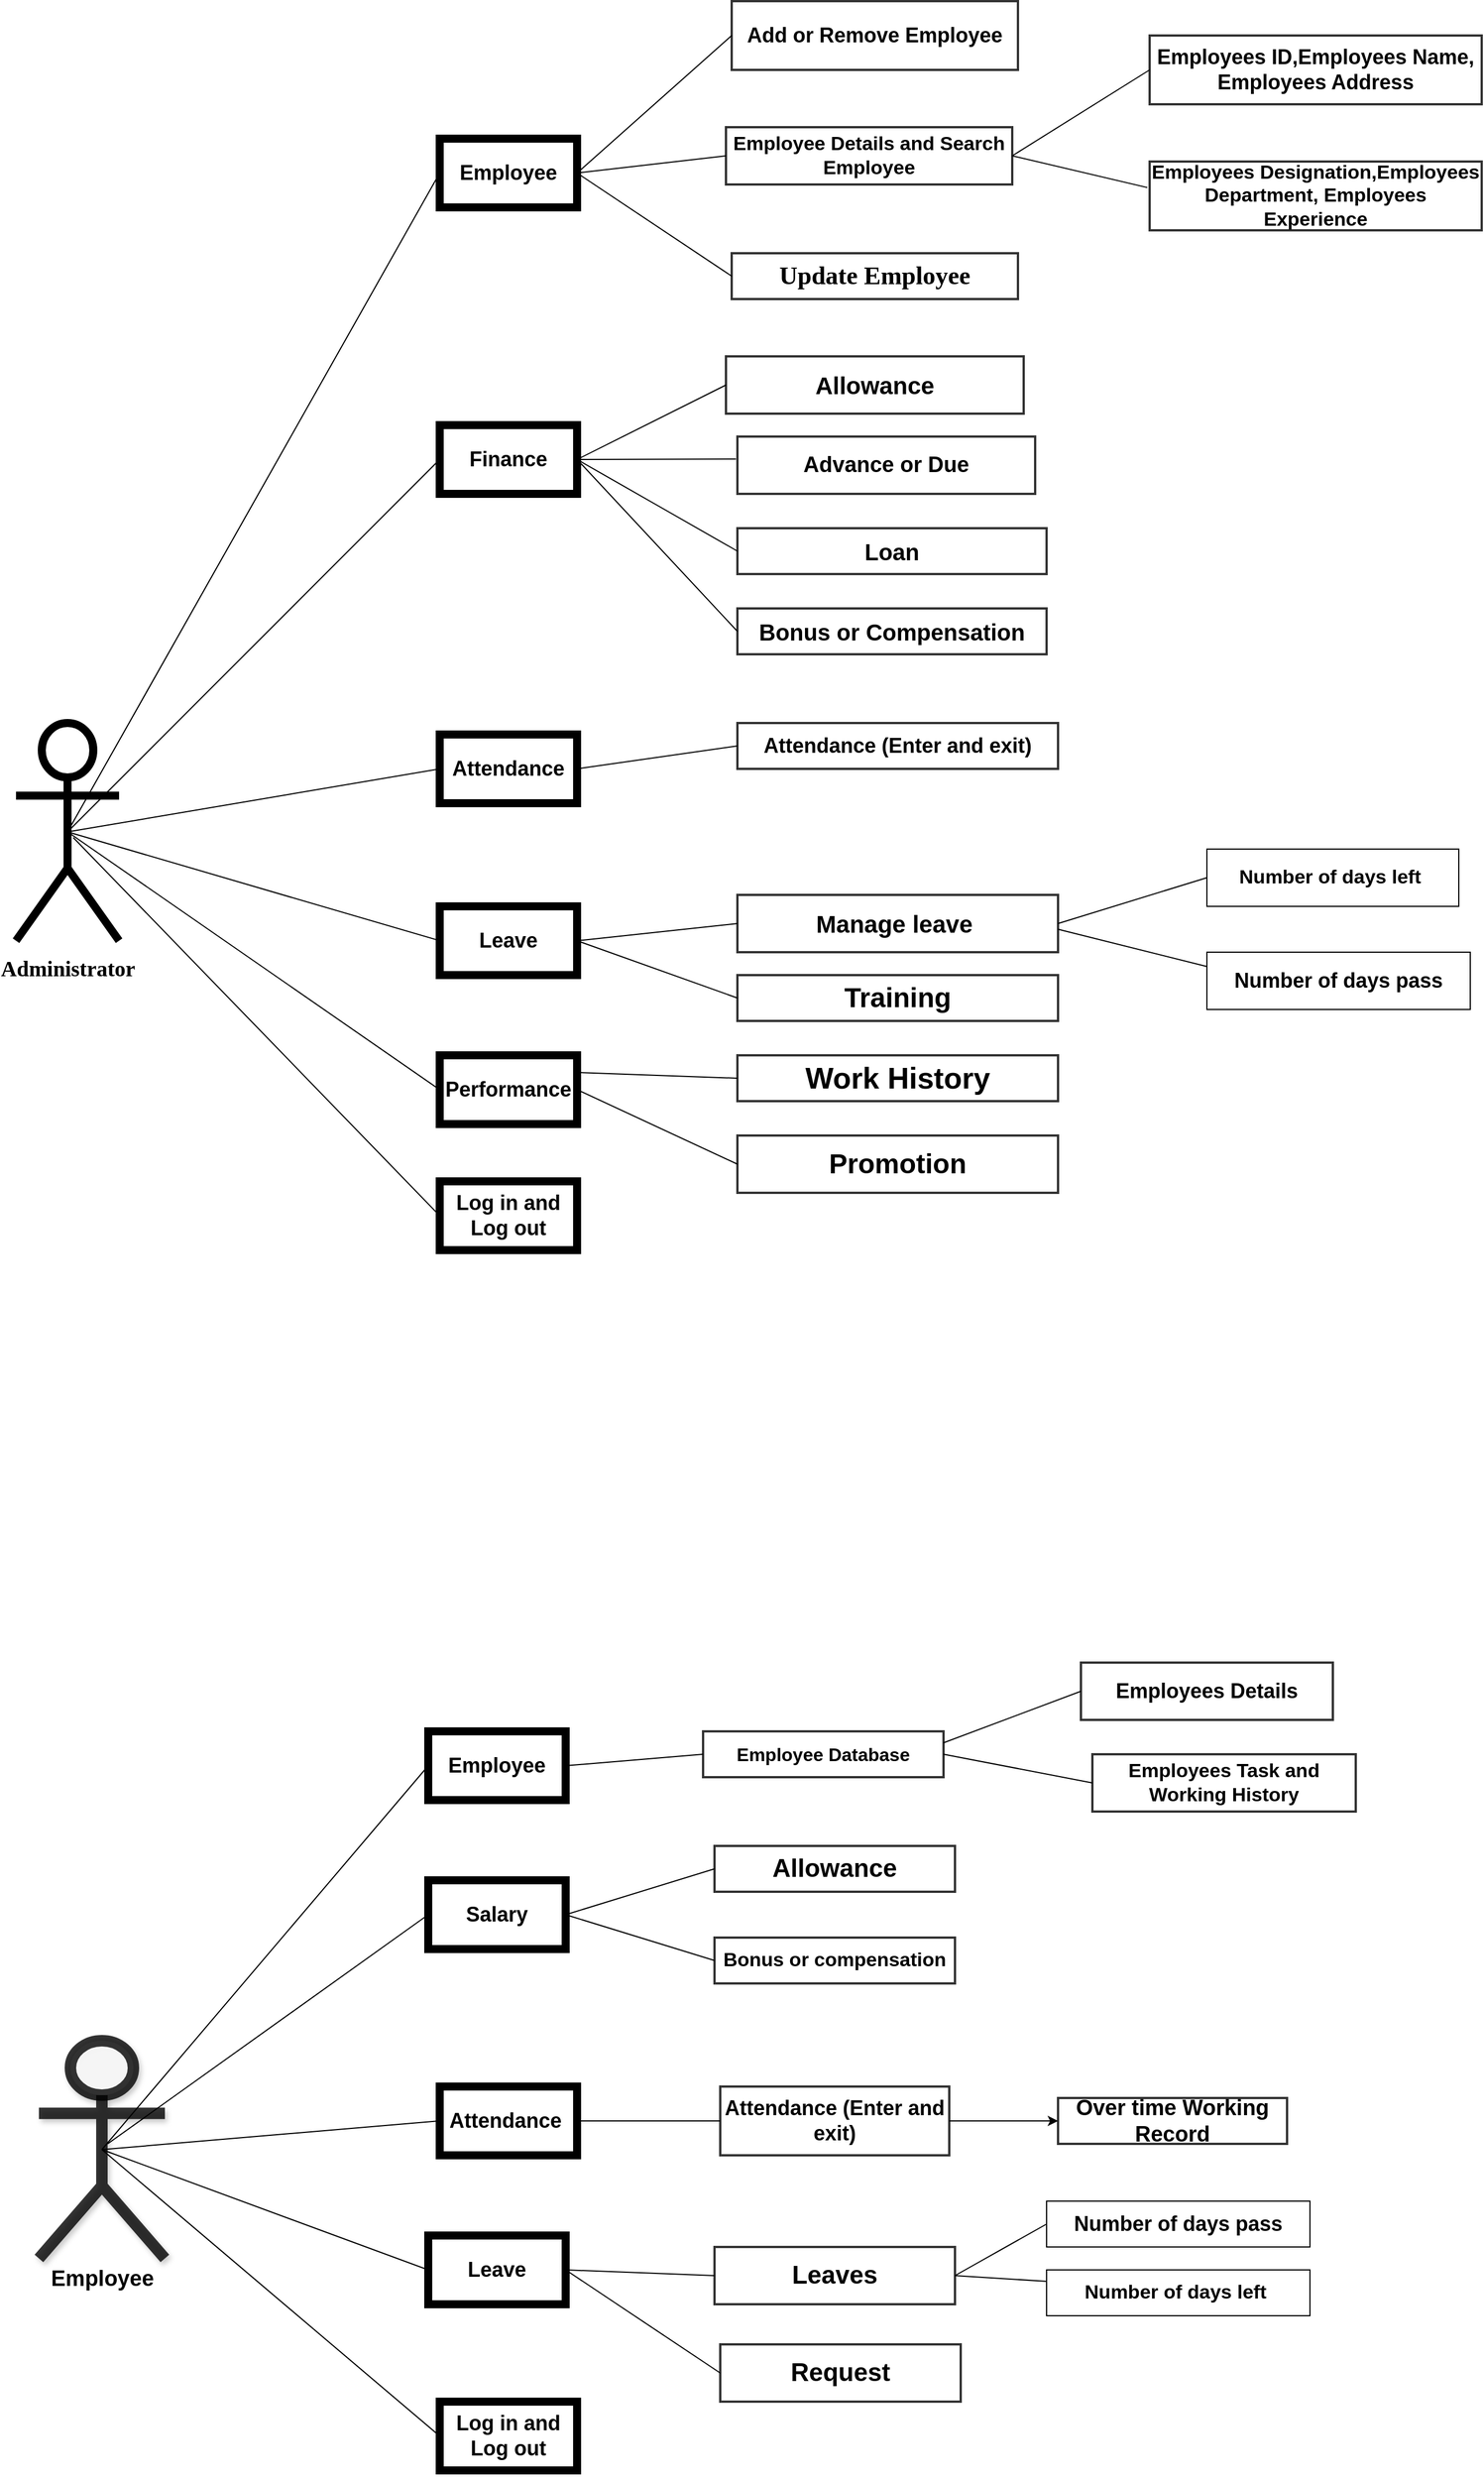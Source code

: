 <mxfile version="14.1.9" type="github">
  <diagram id="UAt6TYiZA28QQcXCpw7w" name="Page-1">
    <mxGraphModel dx="3062" dy="2445" grid="1" gridSize="10" guides="1" tooltips="1" connect="1" arrows="1" fold="1" page="1" pageScale="1" pageWidth="980" pageHeight="1390" math="0" shadow="0">
      <root>
        <mxCell id="0" />
        <mxCell id="1" parent="0" />
        <mxCell id="UGoLlDs5Vt5mTQ_6u8co-1" value="&lt;font face=&quot;Times New Roman&quot; size=&quot;1&quot;&gt;&lt;b style=&quot;line-height: 190% ; font-size: 19px&quot;&gt;Administrator&lt;/b&gt;&lt;/font&gt;" style="shape=umlActor;verticalLabelPosition=bottom;verticalAlign=top;html=1;outlineConnect=0;strokeWidth=7;" parent="1" vertex="1">
          <mxGeometry x="-950" y="-730" width="90" height="190" as="geometry" />
        </mxCell>
        <mxCell id="UGoLlDs5Vt5mTQ_6u8co-3" value="&lt;h2&gt;Employee&lt;/h2&gt;" style="rounded=0;whiteSpace=wrap;html=1;strokeWidth=7;" parent="1" vertex="1">
          <mxGeometry x="-580" y="-1240" width="120" height="60" as="geometry" />
        </mxCell>
        <mxCell id="UGoLlDs5Vt5mTQ_6u8co-4" value="&lt;h2&gt;Finance&lt;/h2&gt;" style="rounded=0;whiteSpace=wrap;html=1;strokeWidth=7;" parent="1" vertex="1">
          <mxGeometry x="-580" y="-990" width="120" height="60" as="geometry" />
        </mxCell>
        <mxCell id="UGoLlDs5Vt5mTQ_6u8co-5" value="&lt;h2&gt;Attendance&lt;/h2&gt;" style="rounded=0;whiteSpace=wrap;html=1;strokeWidth=7;" parent="1" vertex="1">
          <mxGeometry x="-580" y="-720" width="120" height="60" as="geometry" />
        </mxCell>
        <mxCell id="UGoLlDs5Vt5mTQ_6u8co-6" value="&lt;h2&gt;Leave&lt;/h2&gt;" style="rounded=0;whiteSpace=wrap;html=1;strokeWidth=7;" parent="1" vertex="1">
          <mxGeometry x="-580" y="-570" width="120" height="60" as="geometry" />
        </mxCell>
        <mxCell id="UGoLlDs5Vt5mTQ_6u8co-7" value="&lt;h2&gt;Performance&lt;/h2&gt;" style="rounded=0;whiteSpace=wrap;html=1;strokeWidth=7;" parent="1" vertex="1">
          <mxGeometry x="-580" y="-440" width="120" height="60" as="geometry" />
        </mxCell>
        <mxCell id="UGoLlDs5Vt5mTQ_6u8co-8" value="&lt;h2&gt;Log in and Log out&lt;/h2&gt;" style="rounded=0;whiteSpace=wrap;html=1;strokeWidth=7;" parent="1" vertex="1">
          <mxGeometry x="-580" y="-330" width="120" height="60" as="geometry" />
        </mxCell>
        <mxCell id="UGoLlDs5Vt5mTQ_6u8co-9" value="" style="rounded=0;whiteSpace=wrap;html=1;strokeWidth=2;opacity=0;" parent="1" vertex="1">
          <mxGeometry x="-500" y="20" width="140" height="40" as="geometry" />
        </mxCell>
        <mxCell id="UGoLlDs5Vt5mTQ_6u8co-10" value="" style="rounded=0;whiteSpace=wrap;html=1;strokeWidth=2;opacity=0;" parent="1" vertex="1">
          <mxGeometry x="-490" y="20" width="120" height="60" as="geometry" />
        </mxCell>
        <mxCell id="UGoLlDs5Vt5mTQ_6u8co-11" value="" style="rounded=0;whiteSpace=wrap;html=1;strokeWidth=2;opacity=0;" parent="1" vertex="1">
          <mxGeometry x="-500" y="10" width="120" height="60" as="geometry" />
        </mxCell>
        <mxCell id="UGoLlDs5Vt5mTQ_6u8co-12" value="" style="rounded=0;whiteSpace=wrap;html=1;strokeWidth=2;opacity=0;" parent="1" vertex="1">
          <mxGeometry x="-450" y="50" width="120" height="60" as="geometry" />
        </mxCell>
        <mxCell id="UGoLlDs5Vt5mTQ_6u8co-13" value="&lt;h4&gt;&lt;font style=&quot;font-size: 18px&quot;&gt;Add or Remove Employee&lt;/font&gt;&lt;/h4&gt;" style="rounded=0;whiteSpace=wrap;html=1;strokeWidth=2;opacity=80;fontSize=14;" parent="1" vertex="1">
          <mxGeometry x="-325" y="-1360" width="250" height="60" as="geometry" />
        </mxCell>
        <mxCell id="UGoLlDs5Vt5mTQ_6u8co-14" value="&lt;h4&gt;&lt;font style=&quot;font-size: 17px&quot;&gt;Employee Details and Search Employee&lt;/font&gt;&lt;/h4&gt;" style="rounded=0;whiteSpace=wrap;html=1;strokeWidth=2;opacity=80;fontSize=13;" parent="1" vertex="1">
          <mxGeometry x="-330" y="-1250" width="250" height="50" as="geometry" />
        </mxCell>
        <mxCell id="UGoLlDs5Vt5mTQ_6u8co-16" value="&lt;h4&gt;&lt;font face=&quot;Times New Roman&quot; style=&quot;font-size: 22px&quot;&gt;Update Employee&lt;/font&gt;&lt;/h4&gt;" style="rounded=0;whiteSpace=wrap;html=1;strokeWidth=2;opacity=80;" parent="1" vertex="1">
          <mxGeometry x="-325" y="-1140" width="250" height="40" as="geometry" />
        </mxCell>
        <mxCell id="UGoLlDs5Vt5mTQ_6u8co-18" value="&lt;h4&gt;&lt;font style=&quot;font-size: 21px&quot;&gt;Allowance&lt;/font&gt;&lt;/h4&gt;" style="rounded=0;whiteSpace=wrap;html=1;strokeWidth=2;fontSize=13;opacity=80;" parent="1" vertex="1">
          <mxGeometry x="-330" y="-1050" width="260" height="50" as="geometry" />
        </mxCell>
        <mxCell id="UGoLlDs5Vt5mTQ_6u8co-19" value="&lt;h4&gt;&lt;font style=&quot;font-size: 19px&quot;&gt;Advance or Due&lt;/font&gt;&lt;/h4&gt;" style="rounded=0;whiteSpace=wrap;html=1;strokeWidth=2;fontSize=13;opacity=80;" parent="1" vertex="1">
          <mxGeometry x="-320" y="-980" width="260" height="50" as="geometry" />
        </mxCell>
        <mxCell id="UGoLlDs5Vt5mTQ_6u8co-20" value="&lt;font style=&quot;font-size: 20px&quot;&gt;&lt;b&gt;Loan&lt;/b&gt;&lt;/font&gt;" style="rounded=0;whiteSpace=wrap;html=1;strokeWidth=2;fontSize=13;opacity=80;" parent="1" vertex="1">
          <mxGeometry x="-320" y="-900" width="270" height="40" as="geometry" />
        </mxCell>
        <mxCell id="UGoLlDs5Vt5mTQ_6u8co-21" value="&lt;font style=&quot;font-size: 20px&quot;&gt;&lt;b&gt;Bonus or Compensation&lt;/b&gt;&lt;/font&gt;" style="rounded=0;whiteSpace=wrap;html=1;strokeWidth=2;fontSize=13;opacity=80;" parent="1" vertex="1">
          <mxGeometry x="-320" y="-830" width="270" height="40" as="geometry" />
        </mxCell>
        <mxCell id="UGoLlDs5Vt5mTQ_6u8co-22" value="&lt;b&gt;&lt;font style=&quot;font-size: 18px&quot;&gt;Attendance (Enter and exit)&lt;/font&gt;&lt;/b&gt;" style="rounded=0;whiteSpace=wrap;html=1;strokeWidth=2;fontSize=13;opacity=80;" parent="1" vertex="1">
          <mxGeometry x="-320" y="-730" width="280" height="40" as="geometry" />
        </mxCell>
        <mxCell id="UGoLlDs5Vt5mTQ_6u8co-24" value="&lt;b&gt;&lt;font style=&quot;font-size: 21px&quot;&gt;Manage leave&amp;nbsp;&lt;/font&gt;&lt;/b&gt;" style="rounded=0;whiteSpace=wrap;html=1;strokeWidth=2;fontSize=13;opacity=80;" parent="1" vertex="1">
          <mxGeometry x="-320" y="-580" width="280" height="50" as="geometry" />
        </mxCell>
        <mxCell id="UGoLlDs5Vt5mTQ_6u8co-25" value="&lt;font style=&quot;font-size: 24px&quot;&gt;&lt;b&gt;Training&lt;/b&gt;&lt;/font&gt;" style="rounded=0;whiteSpace=wrap;html=1;strokeWidth=2;fontSize=13;opacity=80;" parent="1" vertex="1">
          <mxGeometry x="-320" y="-510" width="280" height="40" as="geometry" />
        </mxCell>
        <mxCell id="UGoLlDs5Vt5mTQ_6u8co-26" value="&lt;b&gt;&lt;font style=&quot;font-size: 26px&quot;&gt;Work History&lt;/font&gt;&lt;/b&gt;" style="rounded=0;whiteSpace=wrap;html=1;strokeWidth=2;fontSize=13;opacity=80;" parent="1" vertex="1">
          <mxGeometry x="-320" y="-440" width="280" height="40" as="geometry" />
        </mxCell>
        <mxCell id="UGoLlDs5Vt5mTQ_6u8co-27" value="&lt;font style=&quot;font-size: 24px&quot;&gt;&lt;b&gt;Promotion&lt;/b&gt;&lt;/font&gt;" style="rounded=0;whiteSpace=wrap;html=1;strokeWidth=2;fontSize=13;opacity=80;" parent="1" vertex="1">
          <mxGeometry x="-320" y="-370" width="280" height="50" as="geometry" />
        </mxCell>
        <mxCell id="UGoLlDs5Vt5mTQ_6u8co-28" value="&lt;font size=&quot;1&quot;&gt;&lt;b style=&quot;font-size: 19px&quot;&gt;Employee&lt;/b&gt;&lt;/font&gt;" style="shape=umlActor;verticalLabelPosition=bottom;verticalAlign=top;html=1;outlineConnect=0;strokeWidth=10;fontSize=13;opacity=80;shadow=1;" parent="1" vertex="1">
          <mxGeometry x="-930" y="420" width="110" height="190" as="geometry" />
        </mxCell>
        <mxCell id="UGoLlDs5Vt5mTQ_6u8co-32" value="&lt;h2&gt;Employee&lt;/h2&gt;" style="rounded=0;whiteSpace=wrap;html=1;strokeWidth=7;" parent="1" vertex="1">
          <mxGeometry x="-590" y="150" width="120" height="60" as="geometry" />
        </mxCell>
        <mxCell id="UGoLlDs5Vt5mTQ_6u8co-34" value="&lt;h2&gt;Salary&lt;/h2&gt;" style="rounded=0;whiteSpace=wrap;html=1;strokeWidth=7;" parent="1" vertex="1">
          <mxGeometry x="-590" y="280" width="120" height="60" as="geometry" />
        </mxCell>
        <mxCell id="UGoLlDs5Vt5mTQ_6u8co-36" value="&lt;h2&gt;Attendance&amp;nbsp;&lt;/h2&gt;" style="rounded=0;whiteSpace=wrap;html=1;strokeWidth=7;" parent="1" vertex="1">
          <mxGeometry x="-580" y="460" width="120" height="60" as="geometry" />
        </mxCell>
        <mxCell id="UGoLlDs5Vt5mTQ_6u8co-38" value="&lt;h2&gt;Leave&lt;/h2&gt;" style="rounded=0;whiteSpace=wrap;html=1;strokeWidth=7;" parent="1" vertex="1">
          <mxGeometry x="-590" y="590" width="120" height="60" as="geometry" />
        </mxCell>
        <mxCell id="UGoLlDs5Vt5mTQ_6u8co-41" value="&lt;b&gt;&lt;font style=&quot;font-size: 16px&quot;&gt;Employee Database&lt;/font&gt;&lt;/b&gt;" style="rounded=0;whiteSpace=wrap;html=1;strokeWidth=2;fontSize=13;opacity=80;" parent="1" vertex="1">
          <mxGeometry x="-350" y="150" width="210" height="40" as="geometry" />
        </mxCell>
        <mxCell id="UGoLlDs5Vt5mTQ_6u8co-42" value="&lt;font style=&quot;font-size: 22px&quot;&gt;&lt;b&gt;Allowance&lt;/b&gt;&lt;/font&gt;" style="rounded=0;whiteSpace=wrap;html=1;strokeWidth=2;fontSize=13;opacity=80;" parent="1" vertex="1">
          <mxGeometry x="-340" y="250" width="210" height="40" as="geometry" />
        </mxCell>
        <mxCell id="5vnByRAzVv9kQIRfXUGZ-15" value="" style="edgeStyle=orthogonalEdgeStyle;rounded=0;orthogonalLoop=1;jettySize=auto;html=1;" parent="1" source="UGoLlDs5Vt5mTQ_6u8co-44" target="5vnByRAzVv9kQIRfXUGZ-14" edge="1">
          <mxGeometry relative="1" as="geometry" />
        </mxCell>
        <mxCell id="UGoLlDs5Vt5mTQ_6u8co-44" value="&lt;b&gt;&lt;font style=&quot;font-size: 18px&quot;&gt;Attendance (Enter and exit)&lt;/font&gt;&lt;/b&gt;" style="rounded=0;whiteSpace=wrap;html=1;strokeWidth=2;fontSize=13;opacity=80;" parent="1" vertex="1">
          <mxGeometry x="-335" y="460" width="200" height="60" as="geometry" />
        </mxCell>
        <mxCell id="UGoLlDs5Vt5mTQ_6u8co-48" value="&lt;b&gt;&lt;font style=&quot;font-size: 22px&quot;&gt;Leaves&lt;/font&gt;&lt;/b&gt;" style="rounded=0;whiteSpace=wrap;html=1;strokeWidth=2;fontSize=13;opacity=80;" parent="1" vertex="1">
          <mxGeometry x="-340" y="600" width="210" height="50" as="geometry" />
        </mxCell>
        <mxCell id="UGoLlDs5Vt5mTQ_6u8co-50" value="&lt;b&gt;&lt;font style=&quot;font-size: 22px&quot;&gt;Request&lt;/font&gt;&lt;/b&gt;" style="rounded=0;whiteSpace=wrap;html=1;strokeWidth=2;fontSize=13;opacity=80;" parent="1" vertex="1">
          <mxGeometry x="-335" y="685" width="210" height="50" as="geometry" />
        </mxCell>
        <mxCell id="UGoLlDs5Vt5mTQ_6u8co-54" value="" style="endArrow=none;html=1;fontSize=13;exitX=1;exitY=0.5;exitDx=0;exitDy=0;entryX=0;entryY=0.5;entryDx=0;entryDy=0;" parent="1" source="UGoLlDs5Vt5mTQ_6u8co-3" target="UGoLlDs5Vt5mTQ_6u8co-14" edge="1">
          <mxGeometry width="50" height="50" relative="1" as="geometry">
            <mxPoint x="-400" y="-1180" as="sourcePoint" />
            <mxPoint x="-350" y="-1230" as="targetPoint" />
          </mxGeometry>
        </mxCell>
        <mxCell id="UGoLlDs5Vt5mTQ_6u8co-56" value="" style="endArrow=none;html=1;fontSize=13;entryX=0;entryY=0.5;entryDx=0;entryDy=0;" parent="1" target="UGoLlDs5Vt5mTQ_6u8co-13" edge="1">
          <mxGeometry width="50" height="50" relative="1" as="geometry">
            <mxPoint x="-460" y="-1210" as="sourcePoint" />
            <mxPoint x="-370" y="-1290" as="targetPoint" />
          </mxGeometry>
        </mxCell>
        <mxCell id="UGoLlDs5Vt5mTQ_6u8co-57" value="" style="endArrow=none;html=1;fontSize=13;entryX=0;entryY=0.5;entryDx=0;entryDy=0;" parent="1" target="UGoLlDs5Vt5mTQ_6u8co-16" edge="1">
          <mxGeometry width="50" height="50" relative="1" as="geometry">
            <mxPoint x="-460" y="-1210" as="sourcePoint" />
            <mxPoint x="-360" y="-1190" as="targetPoint" />
          </mxGeometry>
        </mxCell>
        <mxCell id="UGoLlDs5Vt5mTQ_6u8co-58" value="" style="endArrow=none;html=1;fontSize=13;entryX=0;entryY=0.5;entryDx=0;entryDy=0;exitX=1;exitY=0.5;exitDx=0;exitDy=0;" parent="1" source="UGoLlDs5Vt5mTQ_6u8co-4" target="UGoLlDs5Vt5mTQ_6u8co-18" edge="1">
          <mxGeometry width="50" height="50" relative="1" as="geometry">
            <mxPoint x="-450" y="-970" as="sourcePoint" />
            <mxPoint x="-380" y="-1050" as="targetPoint" />
          </mxGeometry>
        </mxCell>
        <mxCell id="UGoLlDs5Vt5mTQ_6u8co-60" value="" style="endArrow=none;html=1;fontSize=13;exitX=1;exitY=0.5;exitDx=0;exitDy=0;entryX=-0.005;entryY=0.393;entryDx=0;entryDy=0;entryPerimeter=0;" parent="1" source="UGoLlDs5Vt5mTQ_6u8co-4" target="UGoLlDs5Vt5mTQ_6u8co-19" edge="1">
          <mxGeometry width="50" height="50" relative="1" as="geometry">
            <mxPoint x="-400" y="-920" as="sourcePoint" />
            <mxPoint x="-350" y="-970" as="targetPoint" />
          </mxGeometry>
        </mxCell>
        <mxCell id="UGoLlDs5Vt5mTQ_6u8co-61" value="" style="endArrow=none;html=1;fontSize=13;exitX=1;exitY=0.5;exitDx=0;exitDy=0;entryX=0;entryY=0.5;entryDx=0;entryDy=0;" parent="1" source="UGoLlDs5Vt5mTQ_6u8co-4" target="UGoLlDs5Vt5mTQ_6u8co-20" edge="1">
          <mxGeometry width="50" height="50" relative="1" as="geometry">
            <mxPoint x="-420" y="-850" as="sourcePoint" />
            <mxPoint x="-330" y="-880" as="targetPoint" />
          </mxGeometry>
        </mxCell>
        <mxCell id="UGoLlDs5Vt5mTQ_6u8co-62" value="" style="endArrow=none;html=1;fontSize=13;exitX=1;exitY=0.5;exitDx=0;exitDy=0;entryX=0;entryY=0.5;entryDx=0;entryDy=0;" parent="1" source="UGoLlDs5Vt5mTQ_6u8co-4" target="UGoLlDs5Vt5mTQ_6u8co-21" edge="1">
          <mxGeometry width="50" height="50" relative="1" as="geometry">
            <mxPoint x="-420" y="-820" as="sourcePoint" />
            <mxPoint x="-330" y="-800" as="targetPoint" />
          </mxGeometry>
        </mxCell>
        <mxCell id="UGoLlDs5Vt5mTQ_6u8co-63" value="" style="endArrow=none;html=1;fontSize=13;exitX=1;exitY=0.5;exitDx=0;exitDy=0;entryX=0;entryY=0.5;entryDx=0;entryDy=0;" parent="1" source="UGoLlDs5Vt5mTQ_6u8co-5" target="UGoLlDs5Vt5mTQ_6u8co-22" edge="1">
          <mxGeometry width="50" height="50" relative="1" as="geometry">
            <mxPoint x="-370" y="-600" as="sourcePoint" />
            <mxPoint x="-320" y="-650" as="targetPoint" />
          </mxGeometry>
        </mxCell>
        <mxCell id="UGoLlDs5Vt5mTQ_6u8co-65" value="" style="endArrow=none;html=1;fontSize=13;entryX=0;entryY=0.5;entryDx=0;entryDy=0;exitX=1;exitY=0.25;exitDx=0;exitDy=0;" parent="1" source="UGoLlDs5Vt5mTQ_6u8co-7" target="UGoLlDs5Vt5mTQ_6u8co-26" edge="1">
          <mxGeometry width="50" height="50" relative="1" as="geometry">
            <mxPoint x="-480" y="-240" as="sourcePoint" />
            <mxPoint x="-360" y="-250" as="targetPoint" />
          </mxGeometry>
        </mxCell>
        <mxCell id="UGoLlDs5Vt5mTQ_6u8co-67" value="" style="endArrow=none;html=1;fontSize=13;exitX=1;exitY=0.5;exitDx=0;exitDy=0;entryX=0;entryY=0.5;entryDx=0;entryDy=0;" parent="1" source="UGoLlDs5Vt5mTQ_6u8co-7" target="UGoLlDs5Vt5mTQ_6u8co-27" edge="1">
          <mxGeometry width="50" height="50" relative="1" as="geometry">
            <mxPoint x="-390" y="-150" as="sourcePoint" />
            <mxPoint x="-340" y="-200" as="targetPoint" />
          </mxGeometry>
        </mxCell>
        <mxCell id="UGoLlDs5Vt5mTQ_6u8co-68" value="" style="endArrow=none;html=1;fontSize=13;exitX=1;exitY=0.5;exitDx=0;exitDy=0;entryX=0;entryY=0.5;entryDx=0;entryDy=0;" parent="1" source="UGoLlDs5Vt5mTQ_6u8co-6" target="UGoLlDs5Vt5mTQ_6u8co-24" edge="1">
          <mxGeometry width="50" height="50" relative="1" as="geometry">
            <mxPoint x="-360" y="-440" as="sourcePoint" />
            <mxPoint x="-310" y="-490" as="targetPoint" />
          </mxGeometry>
        </mxCell>
        <mxCell id="UGoLlDs5Vt5mTQ_6u8co-69" value="" style="endArrow=none;html=1;fontSize=13;entryX=0;entryY=0.5;entryDx=0;entryDy=0;exitX=1;exitY=0.5;exitDx=0;exitDy=0;" parent="1" source="UGoLlDs5Vt5mTQ_6u8co-6" target="UGoLlDs5Vt5mTQ_6u8co-25" edge="1">
          <mxGeometry width="50" height="50" relative="1" as="geometry">
            <mxPoint x="-480" y="-430" as="sourcePoint" />
            <mxPoint x="-330" y="-410" as="targetPoint" />
          </mxGeometry>
        </mxCell>
        <mxCell id="UGoLlDs5Vt5mTQ_6u8co-70" value="" style="endArrow=none;html=1;fontSize=13;exitX=1;exitY=0.5;exitDx=0;exitDy=0;entryX=0;entryY=0.5;entryDx=0;entryDy=0;" parent="1" source="UGoLlDs5Vt5mTQ_6u8co-32" target="UGoLlDs5Vt5mTQ_6u8co-41" edge="1">
          <mxGeometry width="50" height="50" relative="1" as="geometry">
            <mxPoint x="-510" y="330" as="sourcePoint" />
            <mxPoint x="-460" y="280" as="targetPoint" />
          </mxGeometry>
        </mxCell>
        <mxCell id="UGoLlDs5Vt5mTQ_6u8co-71" value="" style="endArrow=none;html=1;fontSize=13;exitX=1;exitY=0.5;exitDx=0;exitDy=0;entryX=0;entryY=0.5;entryDx=0;entryDy=0;" parent="1" source="UGoLlDs5Vt5mTQ_6u8co-34" target="UGoLlDs5Vt5mTQ_6u8co-42" edge="1">
          <mxGeometry width="50" height="50" relative="1" as="geometry">
            <mxPoint x="-520" y="450" as="sourcePoint" />
            <mxPoint x="-470" y="400" as="targetPoint" />
          </mxGeometry>
        </mxCell>
        <mxCell id="UGoLlDs5Vt5mTQ_6u8co-72" value="" style="endArrow=none;html=1;fontSize=13;exitX=1;exitY=0.5;exitDx=0;exitDy=0;entryX=0;entryY=0.5;entryDx=0;entryDy=0;" parent="1" source="UGoLlDs5Vt5mTQ_6u8co-36" target="UGoLlDs5Vt5mTQ_6u8co-44" edge="1">
          <mxGeometry width="50" height="50" relative="1" as="geometry">
            <mxPoint x="-510" y="570" as="sourcePoint" />
            <mxPoint x="-460" y="520" as="targetPoint" />
          </mxGeometry>
        </mxCell>
        <mxCell id="UGoLlDs5Vt5mTQ_6u8co-74" value="" style="endArrow=none;html=1;fontSize=13;exitX=1;exitY=0.5;exitDx=0;exitDy=0;entryX=0;entryY=0.5;entryDx=0;entryDy=0;" parent="1" source="UGoLlDs5Vt5mTQ_6u8co-38" target="UGoLlDs5Vt5mTQ_6u8co-48" edge="1">
          <mxGeometry width="50" height="50" relative="1" as="geometry">
            <mxPoint x="-540" y="880" as="sourcePoint" />
            <mxPoint x="-490" y="830" as="targetPoint" />
          </mxGeometry>
        </mxCell>
        <mxCell id="UGoLlDs5Vt5mTQ_6u8co-75" value="" style="endArrow=none;html=1;fontSize=13;exitX=1;exitY=0.5;exitDx=0;exitDy=0;entryX=0;entryY=0.5;entryDx=0;entryDy=0;" parent="1" source="UGoLlDs5Vt5mTQ_6u8co-38" target="UGoLlDs5Vt5mTQ_6u8co-50" edge="1">
          <mxGeometry width="50" height="50" relative="1" as="geometry">
            <mxPoint x="-520" y="910" as="sourcePoint" />
            <mxPoint x="-470" y="860" as="targetPoint" />
          </mxGeometry>
        </mxCell>
        <mxCell id="5vnByRAzVv9kQIRfXUGZ-1" value="&lt;h2&gt;Log in and Log out&lt;/h2&gt;" style="rounded=0;whiteSpace=wrap;html=1;strokeWidth=7;" parent="1" vertex="1">
          <mxGeometry x="-580" y="735" width="120" height="60" as="geometry" />
        </mxCell>
        <mxCell id="5vnByRAzVv9kQIRfXUGZ-8" value="&lt;b&gt;&lt;font style=&quot;font-size: 18px&quot;&gt;Employees Details&lt;/font&gt;&lt;/b&gt;" style="rounded=0;whiteSpace=wrap;html=1;strokeWidth=2;fontSize=13;opacity=80;" parent="1" vertex="1">
          <mxGeometry x="-20" y="90" width="220" height="50" as="geometry" />
        </mxCell>
        <mxCell id="5vnByRAzVv9kQIRfXUGZ-10" value="&lt;b&gt;&lt;font style=&quot;font-size: 17px&quot;&gt;Employees Task and Working History&lt;/font&gt;&lt;/b&gt;" style="rounded=0;whiteSpace=wrap;html=1;strokeWidth=2;fontSize=13;opacity=80;" parent="1" vertex="1">
          <mxGeometry x="-10" y="170" width="230" height="50" as="geometry" />
        </mxCell>
        <mxCell id="5vnByRAzVv9kQIRfXUGZ-12" value="&lt;font style=&quot;font-size: 17px&quot;&gt;&lt;b&gt;Bonus or compensation&lt;/b&gt;&lt;/font&gt;" style="rounded=0;whiteSpace=wrap;html=1;strokeWidth=2;fontSize=13;opacity=80;" parent="1" vertex="1">
          <mxGeometry x="-340" y="330" width="210" height="40" as="geometry" />
        </mxCell>
        <mxCell id="5vnByRAzVv9kQIRfXUGZ-14" value="&lt;b&gt;&lt;font style=&quot;font-size: 19px&quot;&gt;Over time Working Record&lt;/font&gt;&lt;/b&gt;" style="rounded=0;whiteSpace=wrap;html=1;strokeWidth=2;fontSize=13;opacity=80;" parent="1" vertex="1">
          <mxGeometry x="-40" y="470" width="200" height="40" as="geometry" />
        </mxCell>
        <mxCell id="5vnByRAzVv9kQIRfXUGZ-16" value="" style="endArrow=none;html=1;exitX=1;exitY=0.25;exitDx=0;exitDy=0;entryX=0;entryY=0.5;entryDx=0;entryDy=0;" parent="1" source="UGoLlDs5Vt5mTQ_6u8co-41" target="5vnByRAzVv9kQIRfXUGZ-8" edge="1">
          <mxGeometry width="50" height="50" relative="1" as="geometry">
            <mxPoint x="-110" y="80" as="sourcePoint" />
            <mxPoint x="-60" y="30" as="targetPoint" />
          </mxGeometry>
        </mxCell>
        <mxCell id="5vnByRAzVv9kQIRfXUGZ-17" value="" style="endArrow=none;html=1;exitX=1;exitY=0.5;exitDx=0;exitDy=0;entryX=0;entryY=0.5;entryDx=0;entryDy=0;" parent="1" source="UGoLlDs5Vt5mTQ_6u8co-41" target="5vnByRAzVv9kQIRfXUGZ-10" edge="1">
          <mxGeometry width="50" height="50" relative="1" as="geometry">
            <mxPoint x="-90" y="150" as="sourcePoint" />
            <mxPoint x="-40" y="100" as="targetPoint" />
          </mxGeometry>
        </mxCell>
        <mxCell id="5vnByRAzVv9kQIRfXUGZ-18" value="" style="endArrow=none;html=1;exitX=1;exitY=0.5;exitDx=0;exitDy=0;entryX=0;entryY=0.5;entryDx=0;entryDy=0;" parent="1" source="UGoLlDs5Vt5mTQ_6u8co-34" target="5vnByRAzVv9kQIRfXUGZ-12" edge="1">
          <mxGeometry width="50" height="50" relative="1" as="geometry">
            <mxPoint x="-420" y="380" as="sourcePoint" />
            <mxPoint x="-370" y="330" as="targetPoint" />
          </mxGeometry>
        </mxCell>
        <mxCell id="5vnByRAzVv9kQIRfXUGZ-20" value="&lt;h4&gt;&lt;font style=&quot;font-size: 18px&quot;&gt;Employees ID,Employees Name, Employees Address&lt;/font&gt;&lt;/h4&gt;" style="rounded=0;whiteSpace=wrap;html=1;strokeWidth=2;opacity=80;fontSize=14;" parent="1" vertex="1">
          <mxGeometry x="40" y="-1330" width="290" height="60" as="geometry" />
        </mxCell>
        <mxCell id="5vnByRAzVv9kQIRfXUGZ-22" value="&lt;h4&gt;&lt;font style=&quot;font-size: 17px&quot;&gt;Employees Designation,Employees Department, Employees Experience&lt;/font&gt;&lt;/h4&gt;" style="rounded=0;whiteSpace=wrap;html=1;strokeWidth=2;opacity=80;fontSize=14;" parent="1" vertex="1">
          <mxGeometry x="40" y="-1220" width="290" height="60" as="geometry" />
        </mxCell>
        <mxCell id="5vnByRAzVv9kQIRfXUGZ-24" value="" style="endArrow=none;html=1;entryX=0;entryY=0.5;entryDx=0;entryDy=0;exitX=1;exitY=0.5;exitDx=0;exitDy=0;" parent="1" source="UGoLlDs5Vt5mTQ_6u8co-14" target="5vnByRAzVv9kQIRfXUGZ-20" edge="1">
          <mxGeometry width="50" height="50" relative="1" as="geometry">
            <mxPoint x="-80" y="-1220" as="sourcePoint" />
            <mxPoint x="-30" y="-1270" as="targetPoint" />
          </mxGeometry>
        </mxCell>
        <mxCell id="5vnByRAzVv9kQIRfXUGZ-25" value="" style="endArrow=none;html=1;entryX=-0.007;entryY=0.378;entryDx=0;entryDy=0;entryPerimeter=0;exitX=1;exitY=0.5;exitDx=0;exitDy=0;" parent="1" source="UGoLlDs5Vt5mTQ_6u8co-14" target="5vnByRAzVv9kQIRfXUGZ-22" edge="1">
          <mxGeometry width="50" height="50" relative="1" as="geometry">
            <mxPoint x="-70" y="-1210" as="sourcePoint" />
            <mxPoint x="20" y="-1210" as="targetPoint" />
          </mxGeometry>
        </mxCell>
        <mxCell id="KlmHt63EVFg1uRdAoXcU-1" value="" style="endArrow=none;html=1;entryX=0;entryY=0.5;entryDx=0;entryDy=0;exitX=0.5;exitY=0.5;exitDx=0;exitDy=0;exitPerimeter=0;" parent="1" source="UGoLlDs5Vt5mTQ_6u8co-1" target="UGoLlDs5Vt5mTQ_6u8co-3" edge="1">
          <mxGeometry width="50" height="50" relative="1" as="geometry">
            <mxPoint x="-760" y="-980" as="sourcePoint" />
            <mxPoint x="-710" y="-1030" as="targetPoint" />
          </mxGeometry>
        </mxCell>
        <mxCell id="KlmHt63EVFg1uRdAoXcU-2" value="" style="endArrow=none;html=1;exitX=0.5;exitY=0.5;exitDx=0;exitDy=0;exitPerimeter=0;entryX=0;entryY=0.5;entryDx=0;entryDy=0;" parent="1" source="UGoLlDs5Vt5mTQ_6u8co-1" target="UGoLlDs5Vt5mTQ_6u8co-4" edge="1">
          <mxGeometry width="50" height="50" relative="1" as="geometry">
            <mxPoint x="-540" y="-800" as="sourcePoint" />
            <mxPoint x="-490" y="-850" as="targetPoint" />
          </mxGeometry>
        </mxCell>
        <mxCell id="KlmHt63EVFg1uRdAoXcU-3" value="" style="endArrow=none;html=1;exitX=0.5;exitY=0.5;exitDx=0;exitDy=0;exitPerimeter=0;entryX=0;entryY=0.5;entryDx=0;entryDy=0;" parent="1" source="UGoLlDs5Vt5mTQ_6u8co-1" target="UGoLlDs5Vt5mTQ_6u8co-5" edge="1">
          <mxGeometry width="50" height="50" relative="1" as="geometry">
            <mxPoint x="-740" y="-620" as="sourcePoint" />
            <mxPoint x="-690" y="-670" as="targetPoint" />
          </mxGeometry>
        </mxCell>
        <mxCell id="KlmHt63EVFg1uRdAoXcU-4" value="" style="endArrow=none;html=1;exitX=0.5;exitY=0.5;exitDx=0;exitDy=0;exitPerimeter=0;entryX=0;entryY=0.5;entryDx=0;entryDy=0;" parent="1" source="UGoLlDs5Vt5mTQ_6u8co-1" target="UGoLlDs5Vt5mTQ_6u8co-6" edge="1">
          <mxGeometry width="50" height="50" relative="1" as="geometry">
            <mxPoint x="-740" y="-550" as="sourcePoint" />
            <mxPoint x="-690" y="-600" as="targetPoint" />
          </mxGeometry>
        </mxCell>
        <mxCell id="KlmHt63EVFg1uRdAoXcU-5" value="" style="endArrow=none;html=1;exitX=0.5;exitY=0.5;exitDx=0;exitDy=0;exitPerimeter=0;entryX=0;entryY=0.5;entryDx=0;entryDy=0;" parent="1" source="UGoLlDs5Vt5mTQ_6u8co-1" target="UGoLlDs5Vt5mTQ_6u8co-7" edge="1">
          <mxGeometry width="50" height="50" relative="1" as="geometry">
            <mxPoint x="-700" y="-430" as="sourcePoint" />
            <mxPoint x="-590" y="-360" as="targetPoint" />
          </mxGeometry>
        </mxCell>
        <mxCell id="KlmHt63EVFg1uRdAoXcU-6" value="" style="endArrow=none;html=1;entryX=0;entryY=0.5;entryDx=0;entryDy=0;" parent="1" target="UGoLlDs5Vt5mTQ_6u8co-8" edge="1">
          <mxGeometry width="50" height="50" relative="1" as="geometry">
            <mxPoint x="-900" y="-630" as="sourcePoint" />
            <mxPoint x="-710" y="-460" as="targetPoint" />
          </mxGeometry>
        </mxCell>
        <mxCell id="KlmHt63EVFg1uRdAoXcU-8" value="" style="endArrow=none;html=1;exitX=0.5;exitY=0.5;exitDx=0;exitDy=0;exitPerimeter=0;entryX=0;entryY=0.5;entryDx=0;entryDy=0;" parent="1" source="UGoLlDs5Vt5mTQ_6u8co-28" target="UGoLlDs5Vt5mTQ_6u8co-36" edge="1">
          <mxGeometry width="50" height="50" relative="1" as="geometry">
            <mxPoint x="-720" y="520" as="sourcePoint" />
            <mxPoint x="-670" y="470" as="targetPoint" />
          </mxGeometry>
        </mxCell>
        <mxCell id="KlmHt63EVFg1uRdAoXcU-9" value="" style="endArrow=none;html=1;exitX=0.5;exitY=0.5;exitDx=0;exitDy=0;exitPerimeter=0;entryX=0;entryY=0.5;entryDx=0;entryDy=0;" parent="1" source="UGoLlDs5Vt5mTQ_6u8co-28" target="UGoLlDs5Vt5mTQ_6u8co-32" edge="1">
          <mxGeometry width="50" height="50" relative="1" as="geometry">
            <mxPoint x="-720" y="400" as="sourcePoint" />
            <mxPoint x="-670" y="350" as="targetPoint" />
          </mxGeometry>
        </mxCell>
        <mxCell id="KlmHt63EVFg1uRdAoXcU-10" value="" style="endArrow=none;html=1;entryX=0;entryY=0.5;entryDx=0;entryDy=0;" parent="1" target="UGoLlDs5Vt5mTQ_6u8co-34" edge="1">
          <mxGeometry width="50" height="50" relative="1" as="geometry">
            <mxPoint x="-870" y="510" as="sourcePoint" />
            <mxPoint x="-650" y="400" as="targetPoint" />
          </mxGeometry>
        </mxCell>
        <mxCell id="KlmHt63EVFg1uRdAoXcU-11" value="" style="endArrow=none;html=1;exitX=0.5;exitY=0.5;exitDx=0;exitDy=0;exitPerimeter=0;entryX=0;entryY=0.5;entryDx=0;entryDy=0;" parent="1" source="UGoLlDs5Vt5mTQ_6u8co-28" target="UGoLlDs5Vt5mTQ_6u8co-38" edge="1">
          <mxGeometry width="50" height="50" relative="1" as="geometry">
            <mxPoint x="-730" y="620" as="sourcePoint" />
            <mxPoint x="-680" y="570" as="targetPoint" />
          </mxGeometry>
        </mxCell>
        <mxCell id="KlmHt63EVFg1uRdAoXcU-15" value="" style="endArrow=none;html=1;exitX=0.5;exitY=0.5;exitDx=0;exitDy=0;exitPerimeter=0;entryX=0;entryY=0.5;entryDx=0;entryDy=0;" parent="1" source="UGoLlDs5Vt5mTQ_6u8co-28" target="5vnByRAzVv9kQIRfXUGZ-1" edge="1">
          <mxGeometry width="50" height="50" relative="1" as="geometry">
            <mxPoint x="-750" y="700" as="sourcePoint" />
            <mxPoint x="-700" y="650" as="targetPoint" />
          </mxGeometry>
        </mxCell>
        <mxCell id="KlmHt63EVFg1uRdAoXcU-16" value="&lt;b&gt;&lt;font style=&quot;font-size: 17px&quot;&gt;Number of days left&amp;nbsp;&lt;/font&gt;&lt;/b&gt;" style="rounded=0;whiteSpace=wrap;html=1;" parent="1" vertex="1">
          <mxGeometry x="90" y="-620" width="220" height="50" as="geometry" />
        </mxCell>
        <mxCell id="KlmHt63EVFg1uRdAoXcU-17" value="&lt;font style=&quot;font-size: 18px&quot;&gt;&lt;b&gt;Number of days pass&lt;/b&gt;&lt;/font&gt;" style="rounded=0;whiteSpace=wrap;html=1;" parent="1" vertex="1">
          <mxGeometry x="90" y="-530" width="230" height="50" as="geometry" />
        </mxCell>
        <mxCell id="KlmHt63EVFg1uRdAoXcU-18" value="&lt;b&gt;&lt;font style=&quot;font-size: 17px&quot;&gt;Number of days left&amp;nbsp;&lt;/font&gt;&lt;/b&gt;" style="rounded=0;whiteSpace=wrap;html=1;" parent="1" vertex="1">
          <mxGeometry x="-50" y="620" width="230" height="40" as="geometry" />
        </mxCell>
        <mxCell id="KlmHt63EVFg1uRdAoXcU-20" value="&lt;font style=&quot;font-size: 18px&quot;&gt;&lt;b&gt;Number of days pass&lt;/b&gt;&lt;/font&gt;" style="rounded=0;whiteSpace=wrap;html=1;" parent="1" vertex="1">
          <mxGeometry x="-50" y="560" width="230" height="40" as="geometry" />
        </mxCell>
        <mxCell id="KlmHt63EVFg1uRdAoXcU-22" value="" style="endArrow=none;html=1;exitX=1;exitY=0.5;exitDx=0;exitDy=0;entryX=0;entryY=0.5;entryDx=0;entryDy=0;" parent="1" source="UGoLlDs5Vt5mTQ_6u8co-48" target="KlmHt63EVFg1uRdAoXcU-20" edge="1">
          <mxGeometry width="50" height="50" relative="1" as="geometry">
            <mxPoint x="-110" y="620" as="sourcePoint" />
            <mxPoint x="-60" y="570" as="targetPoint" />
          </mxGeometry>
        </mxCell>
        <mxCell id="KlmHt63EVFg1uRdAoXcU-23" value="" style="endArrow=none;html=1;exitX=1;exitY=0.5;exitDx=0;exitDy=0;entryX=0;entryY=0.25;entryDx=0;entryDy=0;" parent="1" source="UGoLlDs5Vt5mTQ_6u8co-48" target="KlmHt63EVFg1uRdAoXcU-18" edge="1">
          <mxGeometry width="50" height="50" relative="1" as="geometry">
            <mxPoint x="-110" y="670" as="sourcePoint" />
            <mxPoint x="-60" y="620" as="targetPoint" />
          </mxGeometry>
        </mxCell>
        <mxCell id="KlmHt63EVFg1uRdAoXcU-24" value="" style="endArrow=none;html=1;exitX=1;exitY=0.5;exitDx=0;exitDy=0;entryX=0;entryY=0.5;entryDx=0;entryDy=0;" parent="1" source="UGoLlDs5Vt5mTQ_6u8co-24" target="KlmHt63EVFg1uRdAoXcU-16" edge="1">
          <mxGeometry width="50" height="50" relative="1" as="geometry">
            <mxPoint y="-560" as="sourcePoint" />
            <mxPoint x="50" y="-610" as="targetPoint" />
          </mxGeometry>
        </mxCell>
        <mxCell id="KlmHt63EVFg1uRdAoXcU-25" value="" style="endArrow=none;html=1;entryX=0;entryY=0.25;entryDx=0;entryDy=0;" parent="1" target="KlmHt63EVFg1uRdAoXcU-17" edge="1">
          <mxGeometry width="50" height="50" relative="1" as="geometry">
            <mxPoint x="-40" y="-550" as="sourcePoint" />
            <mxPoint x="70" y="-550" as="targetPoint" />
          </mxGeometry>
        </mxCell>
      </root>
    </mxGraphModel>
  </diagram>
</mxfile>
